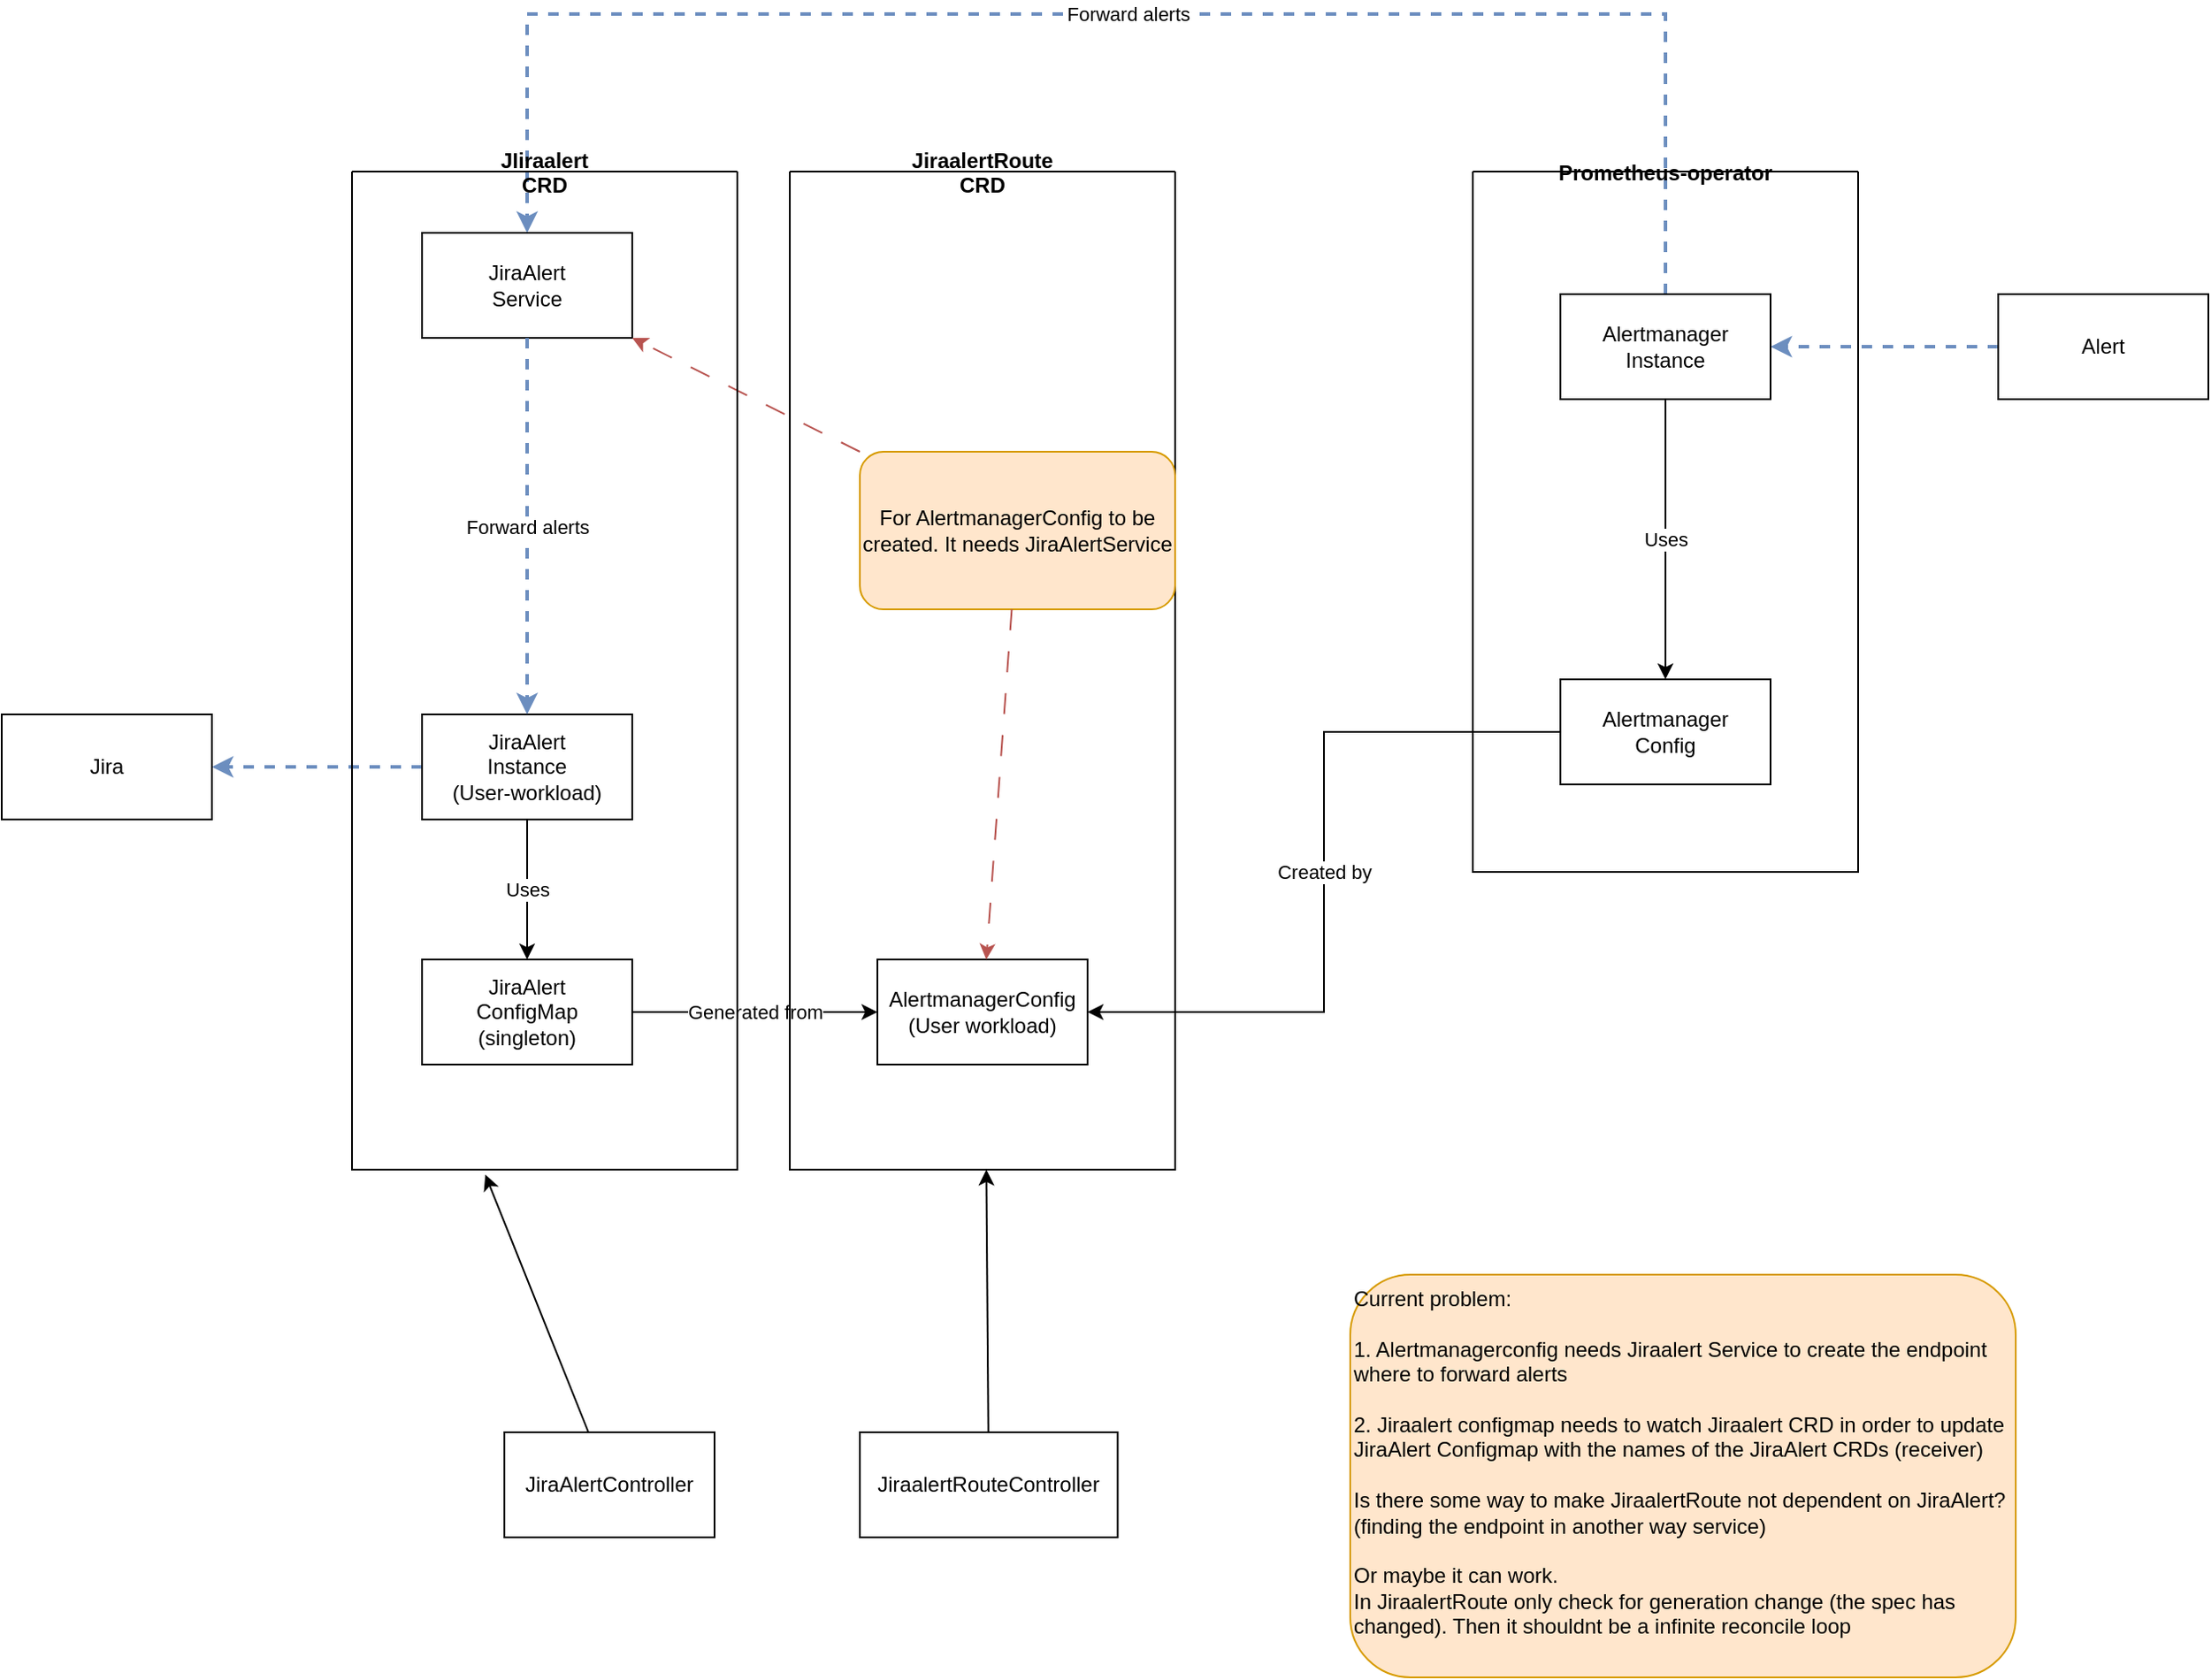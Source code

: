 <mxfile version="22.1.0" type="github">
  <diagram name="Sida-1" id="sMpSKWyNa3JY2Kg1YHN2">
    <mxGraphModel dx="2483" dy="1041" grid="1" gridSize="10" guides="1" tooltips="1" connect="1" arrows="1" fold="1" page="1" pageScale="1" pageWidth="827" pageHeight="1169" math="0" shadow="0">
      <root>
        <mxCell id="0" />
        <mxCell id="1" parent="0" />
        <mxCell id="YuaA5Zfme7-IQ_LHkHmJ-38" value="Uses" style="edgeStyle=orthogonalEdgeStyle;rounded=0;orthogonalLoop=1;jettySize=auto;html=1;" parent="1" source="YuaA5Zfme7-IQ_LHkHmJ-4" target="YuaA5Zfme7-IQ_LHkHmJ-30" edge="1">
          <mxGeometry relative="1" as="geometry" />
        </mxCell>
        <mxCell id="YuaA5Zfme7-IQ_LHkHmJ-60" style="edgeStyle=orthogonalEdgeStyle;rounded=0;orthogonalLoop=1;jettySize=auto;html=1;dashed=1;strokeWidth=2;fillColor=#dae8fc;strokeColor=#6c8ebf;" parent="1" source="YuaA5Zfme7-IQ_LHkHmJ-4" target="YuaA5Zfme7-IQ_LHkHmJ-59" edge="1">
          <mxGeometry relative="1" as="geometry" />
        </mxCell>
        <mxCell id="YuaA5Zfme7-IQ_LHkHmJ-4" value="JiraAlert&lt;br&gt;Instance&lt;br&gt;(User-workload)" style="rounded=0;whiteSpace=wrap;html=1;" parent="1" vertex="1">
          <mxGeometry x="-460.0" y="860" width="120" height="60" as="geometry" />
        </mxCell>
        <mxCell id="YuaA5Zfme7-IQ_LHkHmJ-76" value="Generated from" style="edgeStyle=orthogonalEdgeStyle;rounded=0;orthogonalLoop=1;jettySize=auto;html=1;" parent="1" source="YuaA5Zfme7-IQ_LHkHmJ-30" target="YuaA5Zfme7-IQ_LHkHmJ-19" edge="1">
          <mxGeometry relative="1" as="geometry" />
        </mxCell>
        <mxCell id="YuaA5Zfme7-IQ_LHkHmJ-30" value="JiraAlert&lt;br&gt;ConfigMap&lt;br&gt;(singleton)" style="rounded=0;whiteSpace=wrap;html=1;" parent="1" vertex="1">
          <mxGeometry x="-460" y="1000" width="120" height="60" as="geometry" />
        </mxCell>
        <mxCell id="YuaA5Zfme7-IQ_LHkHmJ-36" style="edgeStyle=orthogonalEdgeStyle;rounded=0;orthogonalLoop=1;jettySize=auto;html=1;exitX=0.5;exitY=1;exitDx=0;exitDy=0;" parent="1" source="YuaA5Zfme7-IQ_LHkHmJ-30" target="YuaA5Zfme7-IQ_LHkHmJ-30" edge="1">
          <mxGeometry relative="1" as="geometry" />
        </mxCell>
        <mxCell id="YuaA5Zfme7-IQ_LHkHmJ-41" value="Created by" style="edgeStyle=orthogonalEdgeStyle;rounded=0;orthogonalLoop=1;jettySize=auto;html=1;entryX=1;entryY=0.5;entryDx=0;entryDy=0;" parent="1" source="VBRPU7w31r6i5wefgajN-1" target="YuaA5Zfme7-IQ_LHkHmJ-19" edge="1">
          <mxGeometry relative="1" as="geometry" />
        </mxCell>
        <mxCell id="YuaA5Zfme7-IQ_LHkHmJ-44" value="Forward alerts" style="edgeStyle=orthogonalEdgeStyle;rounded=0;orthogonalLoop=1;jettySize=auto;html=1;dashed=1;exitX=0.5;exitY=0;exitDx=0;exitDy=0;entryX=0.5;entryY=0;entryDx=0;entryDy=0;fillColor=#dae8fc;strokeColor=#6c8ebf;strokeWidth=2;" parent="1" source="YuaA5Zfme7-IQ_LHkHmJ-40" target="YuaA5Zfme7-IQ_LHkHmJ-47" edge="1">
          <mxGeometry relative="1" as="geometry">
            <Array as="points">
              <mxPoint x="250" y="460" />
              <mxPoint x="-400" y="460" />
            </Array>
          </mxGeometry>
        </mxCell>
        <mxCell id="YuaA5Zfme7-IQ_LHkHmJ-47" value="JiraAlert&lt;br&gt;Service" style="rounded=0;whiteSpace=wrap;html=1;" parent="1" vertex="1">
          <mxGeometry x="-460.0" y="585" width="120" height="60" as="geometry" />
        </mxCell>
        <mxCell id="YuaA5Zfme7-IQ_LHkHmJ-50" value="Forward alerts" style="edgeStyle=orthogonalEdgeStyle;rounded=0;orthogonalLoop=1;jettySize=auto;html=1;dashed=1;exitX=0.5;exitY=1;exitDx=0;exitDy=0;entryX=0.5;entryY=0;entryDx=0;entryDy=0;strokeWidth=2;fillColor=#dae8fc;strokeColor=#6c8ebf;" parent="1" source="YuaA5Zfme7-IQ_LHkHmJ-47" target="YuaA5Zfme7-IQ_LHkHmJ-4" edge="1">
          <mxGeometry relative="1" as="geometry">
            <mxPoint x="-390" y="470" as="sourcePoint" />
            <mxPoint x="-390" y="590" as="targetPoint" />
          </mxGeometry>
        </mxCell>
        <mxCell id="YuaA5Zfme7-IQ_LHkHmJ-56" style="rounded=0;orthogonalLoop=1;jettySize=auto;html=1;dashed=1;dashPattern=12 12;fillColor=#f8cecc;strokeColor=#b85450;" parent="1" source="YuaA5Zfme7-IQ_LHkHmJ-57" target="YuaA5Zfme7-IQ_LHkHmJ-47" edge="1">
          <mxGeometry relative="1" as="geometry">
            <mxPoint x="570" y="888.239" as="sourcePoint" />
            <mxPoint x="-99" y="1020" as="targetPoint" />
          </mxGeometry>
        </mxCell>
        <mxCell id="YuaA5Zfme7-IQ_LHkHmJ-59" value="Jira" style="rounded=0;whiteSpace=wrap;html=1;" parent="1" vertex="1">
          <mxGeometry x="-700" y="860" width="120" height="60" as="geometry" />
        </mxCell>
        <mxCell id="YuaA5Zfme7-IQ_LHkHmJ-62" style="edgeStyle=orthogonalEdgeStyle;rounded=0;orthogonalLoop=1;jettySize=auto;html=1;dashed=1;fillColor=#dae8fc;strokeColor=#6c8ebf;strokeWidth=2;" parent="1" source="YuaA5Zfme7-IQ_LHkHmJ-61" target="YuaA5Zfme7-IQ_LHkHmJ-40" edge="1">
          <mxGeometry relative="1" as="geometry" />
        </mxCell>
        <mxCell id="YuaA5Zfme7-IQ_LHkHmJ-61" value="Alert" style="rounded=0;whiteSpace=wrap;html=1;" parent="1" vertex="1">
          <mxGeometry x="440" y="620" width="120" height="60" as="geometry" />
        </mxCell>
        <mxCell id="YuaA5Zfme7-IQ_LHkHmJ-64" value="JiraAlertController" style="rounded=0;whiteSpace=wrap;html=1;" parent="1" vertex="1">
          <mxGeometry x="-413" y="1270" width="120" height="60" as="geometry" />
        </mxCell>
        <mxCell id="YuaA5Zfme7-IQ_LHkHmJ-65" value="JiraalertRouteController" style="rounded=0;whiteSpace=wrap;html=1;" parent="1" vertex="1">
          <mxGeometry x="-210" y="1270" width="147.21" height="60" as="geometry" />
        </mxCell>
        <mxCell id="YuaA5Zfme7-IQ_LHkHmJ-68" style="rounded=0;orthogonalLoop=1;jettySize=auto;html=1;entryX=0.346;entryY=1.005;entryDx=0;entryDy=0;entryPerimeter=0;" parent="1" source="YuaA5Zfme7-IQ_LHkHmJ-64" target="YuaA5Zfme7-IQ_LHkHmJ-70" edge="1">
          <mxGeometry relative="1" as="geometry">
            <mxPoint x="-6" y="1239" as="sourcePoint" />
            <mxPoint x="-99" y="1070" as="targetPoint" />
          </mxGeometry>
        </mxCell>
        <mxCell id="YuaA5Zfme7-IQ_LHkHmJ-70" value="JIiraalert&#xa;CRD" style="swimlane;startSize=0;" parent="1" vertex="1">
          <mxGeometry x="-500" y="550" width="220" height="570" as="geometry" />
        </mxCell>
        <mxCell id="YuaA5Zfme7-IQ_LHkHmJ-72" value="JiraalertRoute&#xa;CRD" style="swimlane;startSize=0;" parent="1" vertex="1">
          <mxGeometry x="-250" y="550" width="220" height="570" as="geometry" />
        </mxCell>
        <mxCell id="YuaA5Zfme7-IQ_LHkHmJ-19" value="AlertmanagerConfig&lt;br&gt;(User workload)" style="rounded=0;whiteSpace=wrap;html=1;" parent="YuaA5Zfme7-IQ_LHkHmJ-72" vertex="1">
          <mxGeometry x="50.0" y="450" width="120" height="60" as="geometry" />
        </mxCell>
        <mxCell id="YuaA5Zfme7-IQ_LHkHmJ-57" value="For AlertmanagerConfig to be created. It needs JiraAlertService" style="rounded=1;whiteSpace=wrap;html=1;fillColor=#ffe6cc;strokeColor=#d79b00;" parent="YuaA5Zfme7-IQ_LHkHmJ-72" vertex="1">
          <mxGeometry x="40" y="160" width="180" height="90" as="geometry" />
        </mxCell>
        <mxCell id="YuaA5Zfme7-IQ_LHkHmJ-55" style="rounded=0;orthogonalLoop=1;jettySize=auto;html=1;dashed=1;dashPattern=12 12;fillColor=#f8cecc;strokeColor=#b85450;" parent="YuaA5Zfme7-IQ_LHkHmJ-72" source="YuaA5Zfme7-IQ_LHkHmJ-57" target="YuaA5Zfme7-IQ_LHkHmJ-19" edge="1">
          <mxGeometry relative="1" as="geometry">
            <mxPoint x="820" y="379.471" as="sourcePoint" />
          </mxGeometry>
        </mxCell>
        <mxCell id="YuaA5Zfme7-IQ_LHkHmJ-74" style="rounded=0;orthogonalLoop=1;jettySize=auto;html=1;" parent="1" source="YuaA5Zfme7-IQ_LHkHmJ-65" target="YuaA5Zfme7-IQ_LHkHmJ-72" edge="1">
          <mxGeometry relative="1" as="geometry">
            <mxPoint x="-355" y="1280" as="sourcePoint" />
            <mxPoint x="-414" y="1133" as="targetPoint" />
          </mxGeometry>
        </mxCell>
        <mxCell id="YuaA5Zfme7-IQ_LHkHmJ-77" value="Current problem:&lt;br&gt;&lt;br&gt;1. Alertmanagerconfig needs Jiraalert Service to create the endpoint where to forward alerts&lt;br&gt;&lt;br&gt;2. Jiraalert configmap needs to watch Jiraalert CRD in order to update JiraAlert Configmap with the names of the JiraAlert CRDs (receiver)&lt;br&gt;&lt;br&gt;Is there some way to make JiraalertRoute not dependent on JiraAlert? (finding the endpoint in another way service)&lt;br&gt;&lt;br&gt;Or maybe it can work.&amp;nbsp;&lt;br&gt;In JiraalertRoute only check for generation change (the spec has changed). Then it shouldnt be a infinite reconcile loop" style="rounded=1;whiteSpace=wrap;html=1;fillColor=#ffe6cc;strokeColor=#d79b00;align=left;verticalAlign=top;" parent="1" vertex="1">
          <mxGeometry x="70" y="1180" width="380" height="230" as="geometry" />
        </mxCell>
        <mxCell id="VBRPU7w31r6i5wefgajN-4" value="Prometheus-operator" style="swimlane;startSize=0;" vertex="1" parent="1">
          <mxGeometry x="140" y="550" width="220" height="400" as="geometry" />
        </mxCell>
        <mxCell id="VBRPU7w31r6i5wefgajN-1" value="Alertmanager&lt;br&gt;Config" style="rounded=0;whiteSpace=wrap;html=1;" vertex="1" parent="VBRPU7w31r6i5wefgajN-4">
          <mxGeometry x="50" y="290" width="120" height="60" as="geometry" />
        </mxCell>
        <mxCell id="YuaA5Zfme7-IQ_LHkHmJ-40" value="Alertmanager&lt;br&gt;Instance" style="rounded=0;whiteSpace=wrap;html=1;" parent="VBRPU7w31r6i5wefgajN-4" vertex="1">
          <mxGeometry x="50" y="70" width="120" height="60" as="geometry" />
        </mxCell>
        <mxCell id="VBRPU7w31r6i5wefgajN-6" value="Uses" style="edgeStyle=orthogonalEdgeStyle;rounded=0;orthogonalLoop=1;jettySize=auto;html=1;" edge="1" parent="VBRPU7w31r6i5wefgajN-4" source="YuaA5Zfme7-IQ_LHkHmJ-40" target="VBRPU7w31r6i5wefgajN-1">
          <mxGeometry relative="1" as="geometry">
            <mxPoint x="-530" y="380" as="sourcePoint" />
            <mxPoint x="-530" y="460" as="targetPoint" />
          </mxGeometry>
        </mxCell>
      </root>
    </mxGraphModel>
  </diagram>
</mxfile>
